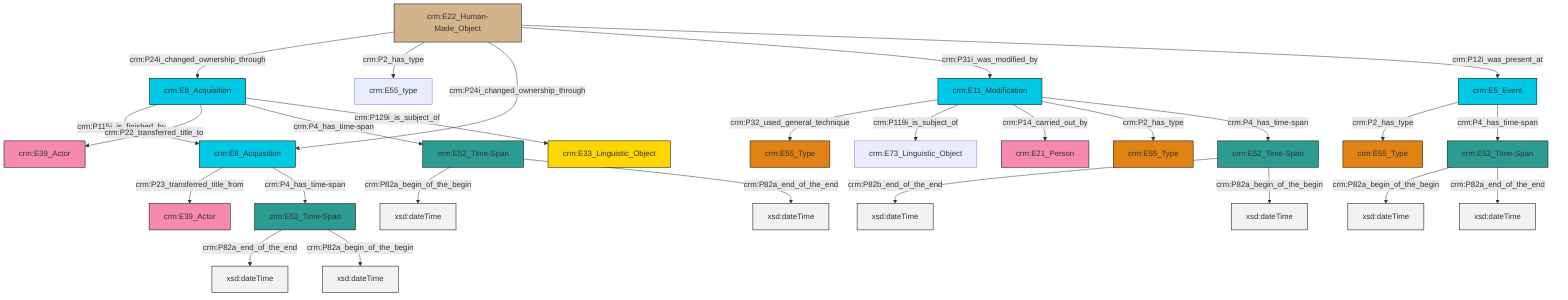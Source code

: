 graph TD
classDef Literal fill:#f2f2f2,stroke:#000000;
classDef CRM_Entity fill:#FFFFFF,stroke:#000000;
classDef Temporal_Entity fill:#00C9E6, stroke:#000000;
classDef Type fill:#E18312, stroke:#000000;
classDef Time-Span fill:#2C9C91, stroke:#000000;
classDef Appellation fill:#FFEB7F, stroke:#000000;
classDef Place fill:#008836, stroke:#000000;
classDef Persistent_Item fill:#B266B2, stroke:#000000;
classDef Conceptual_Object fill:#FFD700, stroke:#000000;
classDef Physical_Thing fill:#D2B48C, stroke:#000000;
classDef Actor fill:#f58aad, stroke:#000000;
classDef PC_Classes fill:#4ce600, stroke:#000000;
classDef Multi fill:#cccccc,stroke:#000000;

0["crm:E52_Time-Span"]:::Time-Span -->|crm:P82b_end_of_the_end| 1[xsd:dateTime]:::Literal
2["crm:E52_Time-Span"]:::Time-Span -->|crm:P82a_begin_of_the_begin| 3[xsd:dateTime]:::Literal
15["crm:E8_Acquisition"]:::Temporal_Entity -->|crm:P115i_is_finished_by| 16["crm:E8_Acquisition"]:::Temporal_Entity
16["crm:E8_Acquisition"]:::Temporal_Entity -->|crm:P23_transferred_title_from| 17["crm:E39_Actor"]:::Actor
15["crm:E8_Acquisition"]:::Temporal_Entity -->|crm:P22_transferred_title_to| 18["crm:E39_Actor"]:::Actor
6["crm:E11_Modification"]:::Temporal_Entity -->|crm:P32_used_general_technique| 20["crm:E55_Type"]:::Type
22["crm:E52_Time-Span"]:::Time-Span -->|crm:P82a_begin_of_the_begin| 23[xsd:dateTime]:::Literal
12["crm:E22_Human-Made_Object"]:::Physical_Thing -->|crm:P24i_changed_ownership_through| 15["crm:E8_Acquisition"]:::Temporal_Entity
15["crm:E8_Acquisition"]:::Temporal_Entity -->|crm:P4_has_time-span| 22["crm:E52_Time-Span"]:::Time-Span
2["crm:E52_Time-Span"]:::Time-Span -->|crm:P82a_end_of_the_end| 27[xsd:dateTime]:::Literal
0["crm:E52_Time-Span"]:::Time-Span -->|crm:P82a_begin_of_the_begin| 28[xsd:dateTime]:::Literal
32["crm:E52_Time-Span"]:::Time-Span -->|crm:P82a_end_of_the_end| 33[xsd:dateTime]:::Literal
6["crm:E11_Modification"]:::Temporal_Entity -->|crm:P119i_is_subject_of| 29["crm:E73_Linguistic_Object"]:::Default
32["crm:E52_Time-Span"]:::Time-Span -->|crm:P82a_begin_of_the_begin| 36[xsd:dateTime]:::Literal
12["crm:E22_Human-Made_Object"]:::Physical_Thing -->|crm:P2_has_type| 37["crm:E55_type"]:::Default
15["crm:E8_Acquisition"]:::Temporal_Entity -->|crm:P129i_is_subject_of| 34["crm:E33_Linguistic_Object"]:::Conceptual_Object
16["crm:E8_Acquisition"]:::Temporal_Entity -->|crm:P4_has_time-span| 32["crm:E52_Time-Span"]:::Time-Span
6["crm:E11_Modification"]:::Temporal_Entity -->|crm:P14_carried_out_by| 24["crm:E21_Person"]:::Actor
22["crm:E52_Time-Span"]:::Time-Span -->|crm:P82a_end_of_the_end| 40[xsd:dateTime]:::Literal
12["crm:E22_Human-Made_Object"]:::Physical_Thing -->|crm:P24i_changed_ownership_through| 16["crm:E8_Acquisition"]:::Temporal_Entity
12["crm:E22_Human-Made_Object"]:::Physical_Thing -->|crm:P31i_was_modified_by| 6["crm:E11_Modification"]:::Temporal_Entity
8["crm:E5_Event"]:::Temporal_Entity -->|crm:P2_has_type| 4["crm:E55_Type"]:::Type
6["crm:E11_Modification"]:::Temporal_Entity -->|crm:P2_has_type| 10["crm:E55_Type"]:::Type
6["crm:E11_Modification"]:::Temporal_Entity -->|crm:P4_has_time-span| 0["crm:E52_Time-Span"]:::Time-Span
12["crm:E22_Human-Made_Object"]:::Physical_Thing -->|crm:P12i_was_present_at| 8["crm:E5_Event"]:::Temporal_Entity
8["crm:E5_Event"]:::Temporal_Entity -->|crm:P4_has_time-span| 2["crm:E52_Time-Span"]:::Time-Span